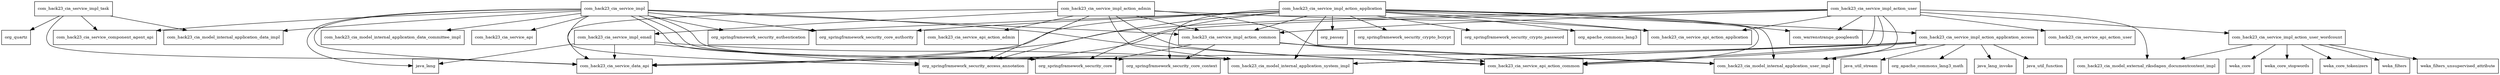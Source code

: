 digraph service_impl_2017_11_13_SNAPSHOT_package_dependencies {
  node [shape = box, fontsize=10.0];
  com_hack23_cia_service_impl -> com_hack23_cia_model_internal_application_data_committee_impl;
  com_hack23_cia_service_impl -> com_hack23_cia_model_internal_application_data_impl;
  com_hack23_cia_service_impl -> com_hack23_cia_model_internal_application_system_impl;
  com_hack23_cia_service_impl -> com_hack23_cia_service_api;
  com_hack23_cia_service_impl -> com_hack23_cia_service_api_action_common;
  com_hack23_cia_service_impl -> com_hack23_cia_service_component_agent_api;
  com_hack23_cia_service_impl -> com_hack23_cia_service_data_api;
  com_hack23_cia_service_impl -> com_hack23_cia_service_impl_action_common;
  com_hack23_cia_service_impl -> java_lang;
  com_hack23_cia_service_impl -> org_springframework_security_access_annotation;
  com_hack23_cia_service_impl -> org_springframework_security_authentication;
  com_hack23_cia_service_impl -> org_springframework_security_core;
  com_hack23_cia_service_impl -> org_springframework_security_core_authority;
  com_hack23_cia_service_impl -> org_springframework_security_core_context;
  com_hack23_cia_service_impl_action_admin -> com_hack23_cia_model_internal_application_system_impl;
  com_hack23_cia_service_impl_action_admin -> com_hack23_cia_model_internal_application_user_impl;
  com_hack23_cia_service_impl_action_admin -> com_hack23_cia_service_api_action_admin;
  com_hack23_cia_service_impl_action_admin -> com_hack23_cia_service_api_action_application;
  com_hack23_cia_service_impl_action_admin -> com_hack23_cia_service_api_action_common;
  com_hack23_cia_service_impl_action_admin -> com_hack23_cia_service_data_api;
  com_hack23_cia_service_impl_action_admin -> com_hack23_cia_service_impl_action_common;
  com_hack23_cia_service_impl_action_admin -> com_hack23_cia_service_impl_email;
  com_hack23_cia_service_impl_action_admin -> org_springframework_security_access_annotation;
  com_hack23_cia_service_impl_action_application -> com_hack23_cia_model_internal_application_system_impl;
  com_hack23_cia_service_impl_action_application -> com_hack23_cia_model_internal_application_user_impl;
  com_hack23_cia_service_impl_action_application -> com_hack23_cia_service_api_action_application;
  com_hack23_cia_service_impl_action_application -> com_hack23_cia_service_api_action_common;
  com_hack23_cia_service_impl_action_application -> com_hack23_cia_service_data_api;
  com_hack23_cia_service_impl_action_application -> com_hack23_cia_service_impl_action_application_access;
  com_hack23_cia_service_impl_action_application -> com_hack23_cia_service_impl_action_common;
  com_hack23_cia_service_impl_action_application -> com_warrenstrange_googleauth;
  com_hack23_cia_service_impl_action_application -> org_apache_commons_lang3;
  com_hack23_cia_service_impl_action_application -> org_passay;
  com_hack23_cia_service_impl_action_application -> org_springframework_security_access_annotation;
  com_hack23_cia_service_impl_action_application -> org_springframework_security_authentication;
  com_hack23_cia_service_impl_action_application -> org_springframework_security_core;
  com_hack23_cia_service_impl_action_application -> org_springframework_security_core_authority;
  com_hack23_cia_service_impl_action_application -> org_springframework_security_core_context;
  com_hack23_cia_service_impl_action_application -> org_springframework_security_crypto_bcrypt;
  com_hack23_cia_service_impl_action_application -> org_springframework_security_crypto_password;
  com_hack23_cia_service_impl_action_application_access -> com_hack23_cia_model_internal_application_system_impl;
  com_hack23_cia_service_impl_action_application_access -> com_hack23_cia_model_internal_application_user_impl;
  com_hack23_cia_service_impl_action_application_access -> com_hack23_cia_service_api_action_common;
  com_hack23_cia_service_impl_action_application_access -> com_hack23_cia_service_data_api;
  com_hack23_cia_service_impl_action_application_access -> java_lang_invoke;
  com_hack23_cia_service_impl_action_application_access -> java_util_function;
  com_hack23_cia_service_impl_action_application_access -> java_util_stream;
  com_hack23_cia_service_impl_action_application_access -> org_apache_commons_lang3_math;
  com_hack23_cia_service_impl_action_common -> com_hack23_cia_model_internal_application_user_impl;
  com_hack23_cia_service_impl_action_common -> com_hack23_cia_service_api_action_common;
  com_hack23_cia_service_impl_action_common -> org_springframework_security_core;
  com_hack23_cia_service_impl_action_common -> org_springframework_security_core_context;
  com_hack23_cia_service_impl_action_user -> com_hack23_cia_model_external_riksdagen_documentcontent_impl;
  com_hack23_cia_service_impl_action_user -> com_hack23_cia_model_internal_application_system_impl;
  com_hack23_cia_service_impl_action_user -> com_hack23_cia_model_internal_application_user_impl;
  com_hack23_cia_service_impl_action_user -> com_hack23_cia_service_api_action_application;
  com_hack23_cia_service_impl_action_user -> com_hack23_cia_service_api_action_common;
  com_hack23_cia_service_impl_action_user -> com_hack23_cia_service_api_action_user;
  com_hack23_cia_service_impl_action_user -> com_hack23_cia_service_data_api;
  com_hack23_cia_service_impl_action_user -> com_hack23_cia_service_impl_action_common;
  com_hack23_cia_service_impl_action_user -> com_hack23_cia_service_impl_action_user_wordcount;
  com_hack23_cia_service_impl_action_user -> com_warrenstrange_googleauth;
  com_hack23_cia_service_impl_action_user -> org_springframework_security_access_annotation;
  com_hack23_cia_service_impl_action_user_wordcount -> com_hack23_cia_model_external_riksdagen_documentcontent_impl;
  com_hack23_cia_service_impl_action_user_wordcount -> weka_core;
  com_hack23_cia_service_impl_action_user_wordcount -> weka_core_stopwords;
  com_hack23_cia_service_impl_action_user_wordcount -> weka_core_tokenizers;
  com_hack23_cia_service_impl_action_user_wordcount -> weka_filters;
  com_hack23_cia_service_impl_action_user_wordcount -> weka_filters_unsupervised_attribute;
  com_hack23_cia_service_impl_email -> com_hack23_cia_model_internal_application_system_impl;
  com_hack23_cia_service_impl_email -> com_hack23_cia_service_data_api;
  com_hack23_cia_service_impl_email -> java_lang;
  com_hack23_cia_service_impl_email -> org_springframework_security_access_annotation;
  com_hack23_cia_service_impl_task -> com_hack23_cia_model_internal_application_data_impl;
  com_hack23_cia_service_impl_task -> com_hack23_cia_service_component_agent_api;
  com_hack23_cia_service_impl_task -> com_hack23_cia_service_data_api;
  com_hack23_cia_service_impl_task -> org_quartz;
}

